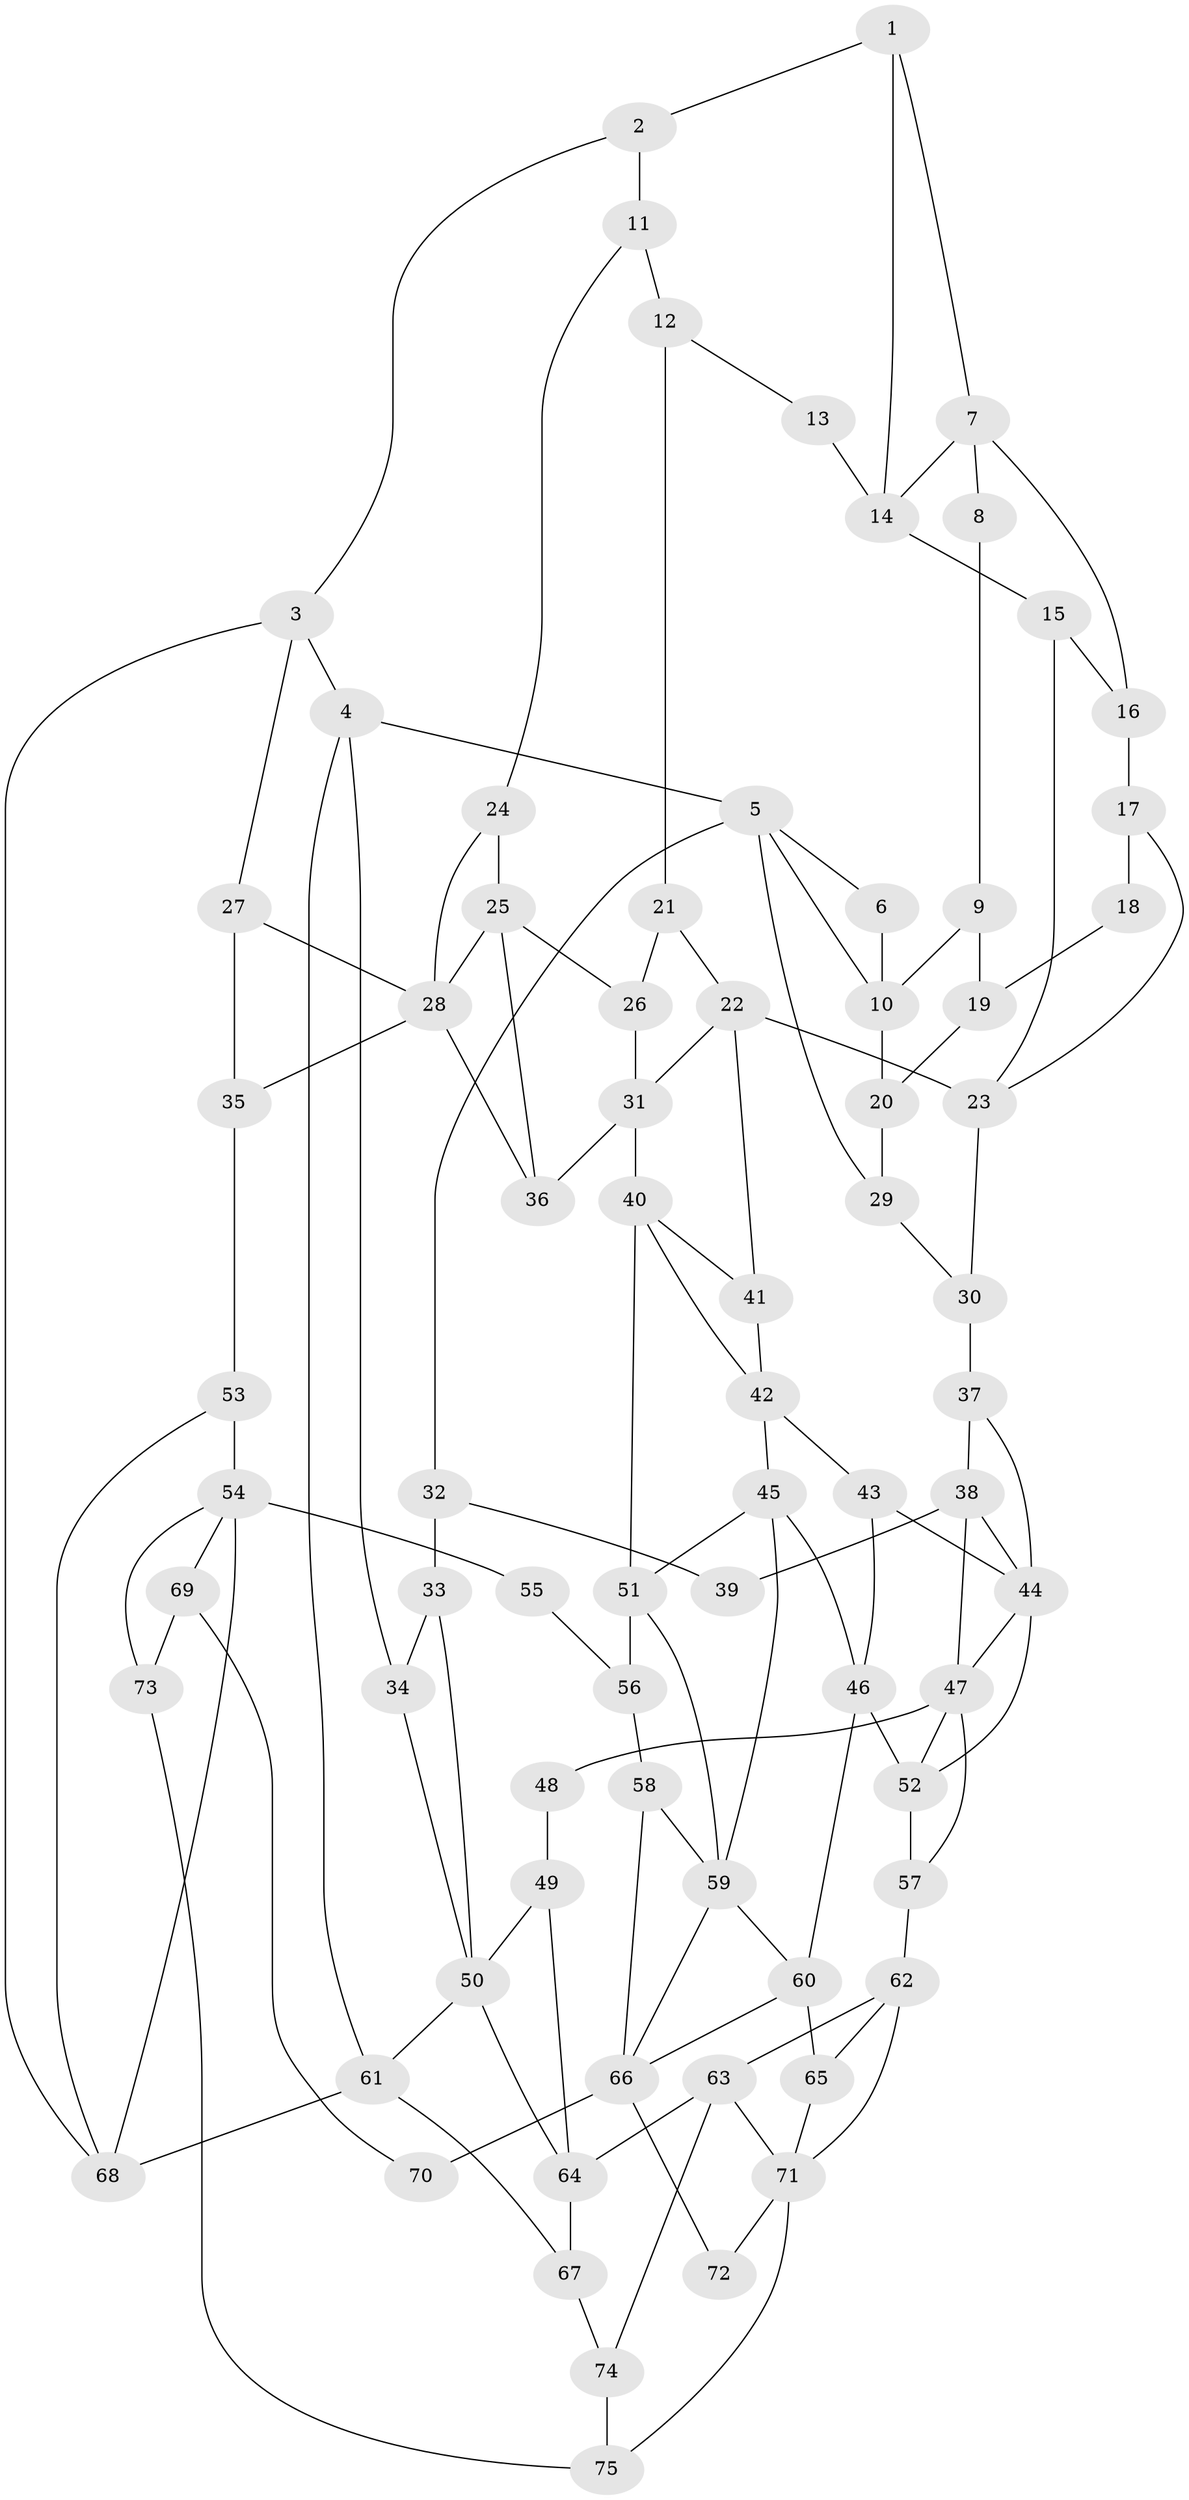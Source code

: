 // original degree distribution, {3: 0.013333333333333334, 4: 0.2, 6: 0.18666666666666668, 5: 0.6}
// Generated by graph-tools (version 1.1) at 2025/38/03/09/25 02:38:23]
// undirected, 75 vertices, 128 edges
graph export_dot {
graph [start="1"]
  node [color=gray90,style=filled];
  1;
  2;
  3;
  4;
  5;
  6;
  7;
  8;
  9;
  10;
  11;
  12;
  13;
  14;
  15;
  16;
  17;
  18;
  19;
  20;
  21;
  22;
  23;
  24;
  25;
  26;
  27;
  28;
  29;
  30;
  31;
  32;
  33;
  34;
  35;
  36;
  37;
  38;
  39;
  40;
  41;
  42;
  43;
  44;
  45;
  46;
  47;
  48;
  49;
  50;
  51;
  52;
  53;
  54;
  55;
  56;
  57;
  58;
  59;
  60;
  61;
  62;
  63;
  64;
  65;
  66;
  67;
  68;
  69;
  70;
  71;
  72;
  73;
  74;
  75;
  1 -- 2 [weight=1.0];
  1 -- 7 [weight=1.0];
  1 -- 14 [weight=1.0];
  2 -- 3 [weight=1.0];
  2 -- 11 [weight=1.0];
  3 -- 4 [weight=1.0];
  3 -- 27 [weight=1.0];
  3 -- 68 [weight=1.0];
  4 -- 5 [weight=1.0];
  4 -- 34 [weight=1.0];
  4 -- 61 [weight=1.0];
  5 -- 6 [weight=1.0];
  5 -- 10 [weight=1.0];
  5 -- 29 [weight=1.0];
  5 -- 32 [weight=1.0];
  6 -- 10 [weight=1.0];
  7 -- 8 [weight=2.0];
  7 -- 14 [weight=2.0];
  7 -- 16 [weight=1.0];
  8 -- 9 [weight=1.0];
  9 -- 10 [weight=1.0];
  9 -- 19 [weight=1.0];
  10 -- 20 [weight=2.0];
  11 -- 12 [weight=1.0];
  11 -- 24 [weight=1.0];
  12 -- 13 [weight=1.0];
  12 -- 21 [weight=1.0];
  13 -- 14 [weight=2.0];
  14 -- 15 [weight=1.0];
  15 -- 16 [weight=1.0];
  15 -- 23 [weight=1.0];
  16 -- 17 [weight=1.0];
  17 -- 18 [weight=1.0];
  17 -- 23 [weight=1.0];
  18 -- 19 [weight=2.0];
  19 -- 20 [weight=2.0];
  20 -- 29 [weight=2.0];
  21 -- 22 [weight=1.0];
  21 -- 26 [weight=1.0];
  22 -- 23 [weight=2.0];
  22 -- 31 [weight=1.0];
  22 -- 41 [weight=1.0];
  23 -- 30 [weight=2.0];
  24 -- 25 [weight=1.0];
  24 -- 28 [weight=1.0];
  25 -- 26 [weight=2.0];
  25 -- 28 [weight=2.0];
  25 -- 36 [weight=1.0];
  26 -- 31 [weight=1.0];
  27 -- 28 [weight=1.0];
  27 -- 35 [weight=1.0];
  28 -- 35 [weight=1.0];
  28 -- 36 [weight=1.0];
  29 -- 30 [weight=1.0];
  30 -- 37 [weight=2.0];
  31 -- 36 [weight=1.0];
  31 -- 40 [weight=2.0];
  32 -- 33 [weight=1.0];
  32 -- 39 [weight=1.0];
  33 -- 34 [weight=1.0];
  33 -- 50 [weight=1.0];
  34 -- 50 [weight=1.0];
  35 -- 53 [weight=1.0];
  37 -- 38 [weight=2.0];
  37 -- 44 [weight=1.0];
  38 -- 39 [weight=2.0];
  38 -- 44 [weight=1.0];
  38 -- 47 [weight=1.0];
  40 -- 41 [weight=1.0];
  40 -- 42 [weight=1.0];
  40 -- 51 [weight=2.0];
  41 -- 42 [weight=1.0];
  42 -- 43 [weight=1.0];
  42 -- 45 [weight=1.0];
  43 -- 44 [weight=2.0];
  43 -- 46 [weight=1.0];
  44 -- 47 [weight=1.0];
  44 -- 52 [weight=1.0];
  45 -- 46 [weight=1.0];
  45 -- 51 [weight=1.0];
  45 -- 59 [weight=1.0];
  46 -- 52 [weight=1.0];
  46 -- 60 [weight=2.0];
  47 -- 48 [weight=2.0];
  47 -- 52 [weight=1.0];
  47 -- 57 [weight=1.0];
  48 -- 49 [weight=1.0];
  49 -- 50 [weight=1.0];
  49 -- 64 [weight=1.0];
  50 -- 61 [weight=1.0];
  50 -- 64 [weight=1.0];
  51 -- 56 [weight=1.0];
  51 -- 59 [weight=1.0];
  52 -- 57 [weight=1.0];
  53 -- 54 [weight=1.0];
  53 -- 68 [weight=1.0];
  54 -- 55 [weight=2.0];
  54 -- 68 [weight=1.0];
  54 -- 69 [weight=1.0];
  54 -- 73 [weight=1.0];
  55 -- 56 [weight=1.0];
  56 -- 58 [weight=1.0];
  57 -- 62 [weight=1.0];
  58 -- 59 [weight=1.0];
  58 -- 66 [weight=1.0];
  59 -- 60 [weight=1.0];
  59 -- 66 [weight=1.0];
  60 -- 65 [weight=2.0];
  60 -- 66 [weight=1.0];
  61 -- 67 [weight=1.0];
  61 -- 68 [weight=1.0];
  62 -- 63 [weight=1.0];
  62 -- 65 [weight=1.0];
  62 -- 71 [weight=1.0];
  63 -- 64 [weight=2.0];
  63 -- 71 [weight=1.0];
  63 -- 74 [weight=1.0];
  64 -- 67 [weight=2.0];
  65 -- 71 [weight=1.0];
  66 -- 70 [weight=2.0];
  66 -- 72 [weight=1.0];
  67 -- 74 [weight=1.0];
  69 -- 70 [weight=1.0];
  69 -- 73 [weight=1.0];
  71 -- 72 [weight=2.0];
  71 -- 75 [weight=1.0];
  73 -- 75 [weight=1.0];
  74 -- 75 [weight=1.0];
}
